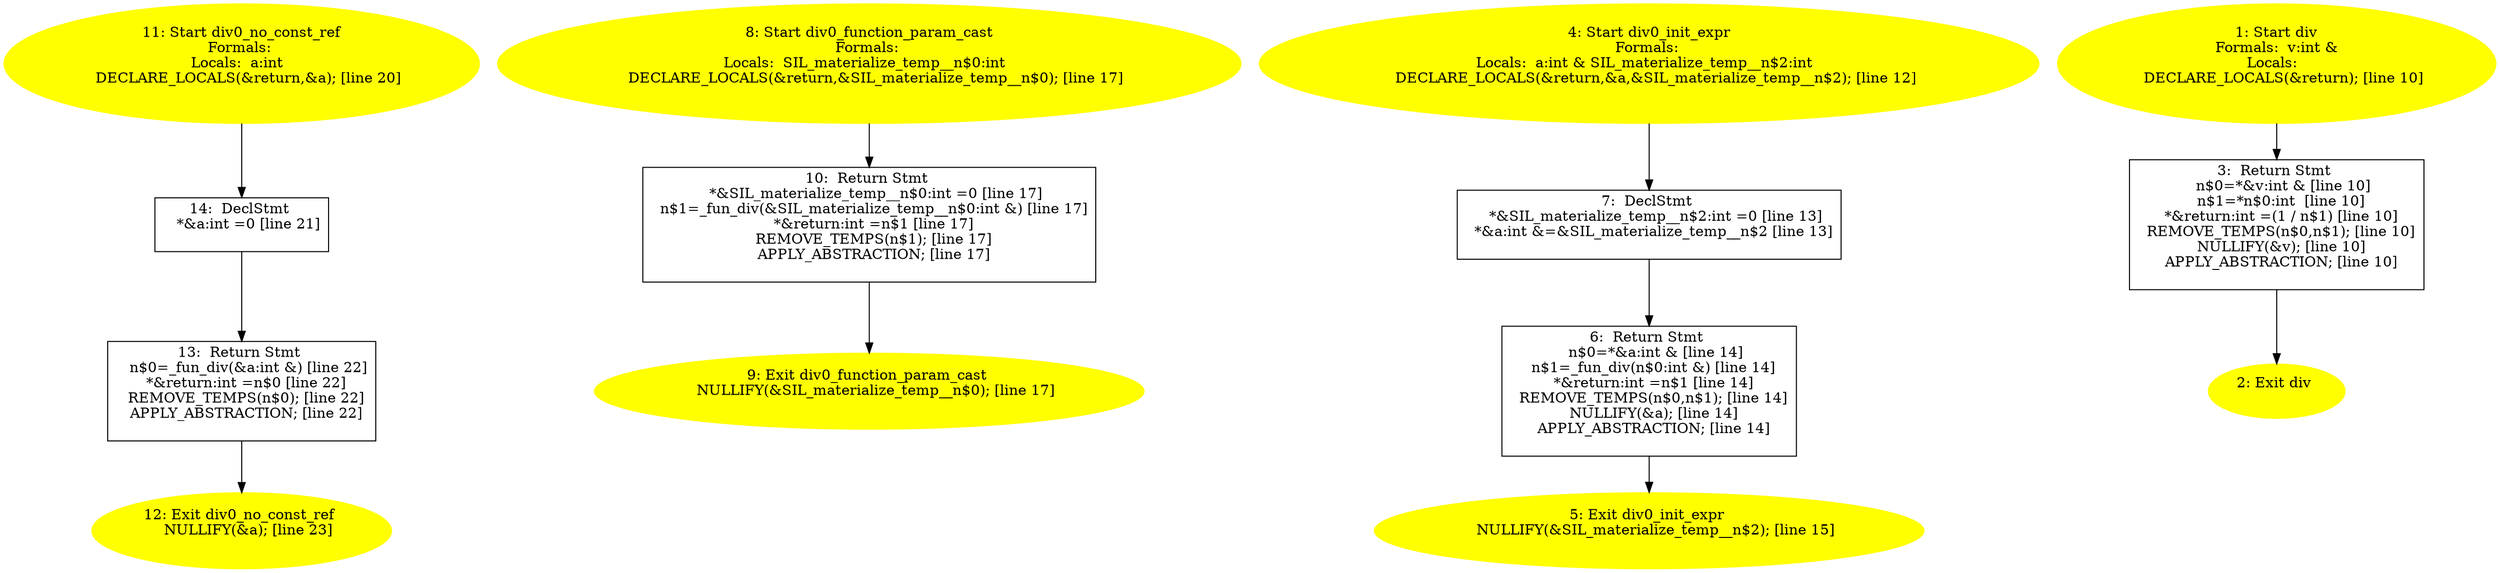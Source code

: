 /* @generated */
digraph iCFG {
14 [label="14:  DeclStmt \n   *&a:int =0 [line 21]\n " shape="box"]
	

	 14 -> 13 ;
13 [label="13:  Return Stmt \n   n$0=_fun_div(&a:int &) [line 22]\n  *&return:int =n$0 [line 22]\n  REMOVE_TEMPS(n$0); [line 22]\n  APPLY_ABSTRACTION; [line 22]\n " shape="box"]
	

	 13 -> 12 ;
12 [label="12: Exit div0_no_const_ref \n   NULLIFY(&a); [line 23]\n " color=yellow style=filled]
	

11 [label="11: Start div0_no_const_ref\nFormals: \nLocals:  a:int  \n   DECLARE_LOCALS(&return,&a); [line 20]\n " color=yellow style=filled]
	

	 11 -> 14 ;
10 [label="10:  Return Stmt \n   *&SIL_materialize_temp__n$0:int =0 [line 17]\n  n$1=_fun_div(&SIL_materialize_temp__n$0:int &) [line 17]\n  *&return:int =n$1 [line 17]\n  REMOVE_TEMPS(n$1); [line 17]\n  APPLY_ABSTRACTION; [line 17]\n " shape="box"]
	

	 10 -> 9 ;
9 [label="9: Exit div0_function_param_cast \n   NULLIFY(&SIL_materialize_temp__n$0); [line 17]\n " color=yellow style=filled]
	

8 [label="8: Start div0_function_param_cast\nFormals: \nLocals:  SIL_materialize_temp__n$0:int  \n   DECLARE_LOCALS(&return,&SIL_materialize_temp__n$0); [line 17]\n " color=yellow style=filled]
	

	 8 -> 10 ;
7 [label="7:  DeclStmt \n   *&SIL_materialize_temp__n$2:int =0 [line 13]\n  *&a:int &=&SIL_materialize_temp__n$2 [line 13]\n " shape="box"]
	

	 7 -> 6 ;
6 [label="6:  Return Stmt \n   n$0=*&a:int & [line 14]\n  n$1=_fun_div(n$0:int &) [line 14]\n  *&return:int =n$1 [line 14]\n  REMOVE_TEMPS(n$0,n$1); [line 14]\n  NULLIFY(&a); [line 14]\n  APPLY_ABSTRACTION; [line 14]\n " shape="box"]
	

	 6 -> 5 ;
5 [label="5: Exit div0_init_expr \n   NULLIFY(&SIL_materialize_temp__n$2); [line 15]\n " color=yellow style=filled]
	

4 [label="4: Start div0_init_expr\nFormals: \nLocals:  a:int & SIL_materialize_temp__n$2:int  \n   DECLARE_LOCALS(&return,&a,&SIL_materialize_temp__n$2); [line 12]\n " color=yellow style=filled]
	

	 4 -> 7 ;
3 [label="3:  Return Stmt \n   n$0=*&v:int & [line 10]\n  n$1=*n$0:int  [line 10]\n  *&return:int =(1 / n$1) [line 10]\n  REMOVE_TEMPS(n$0,n$1); [line 10]\n  NULLIFY(&v); [line 10]\n  APPLY_ABSTRACTION; [line 10]\n " shape="box"]
	

	 3 -> 2 ;
2 [label="2: Exit div \n  " color=yellow style=filled]
	

1 [label="1: Start div\nFormals:  v:int &\nLocals:  \n   DECLARE_LOCALS(&return); [line 10]\n " color=yellow style=filled]
	

	 1 -> 3 ;
}
